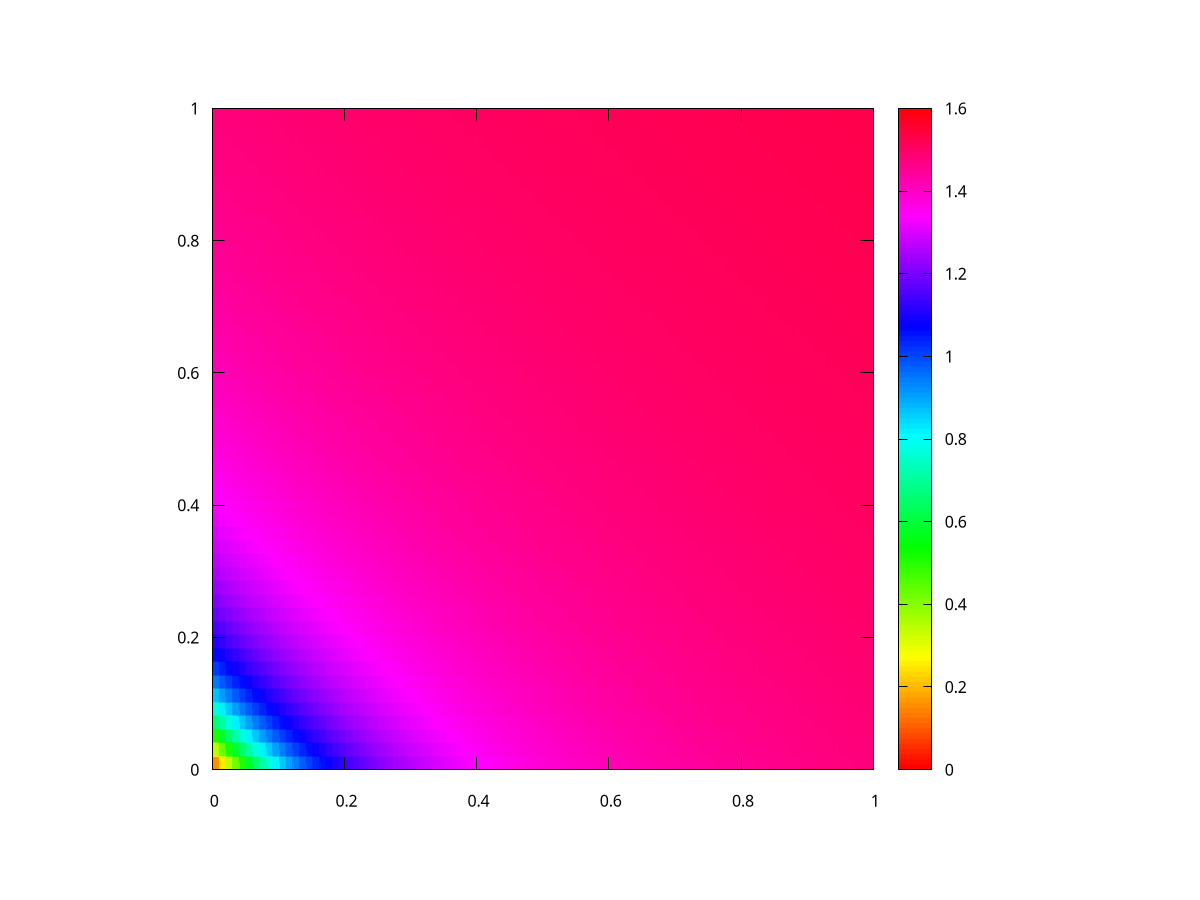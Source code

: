 set xyplane at 0
set size ratio -1
set view map
set xrange [0:1]
set yrange [0:1]
set palette model HSV
set palette rgb 3,2,2
set isosamples 50, 50
set pm3d
splot atan(10 * (x + y)) w l pal notitle